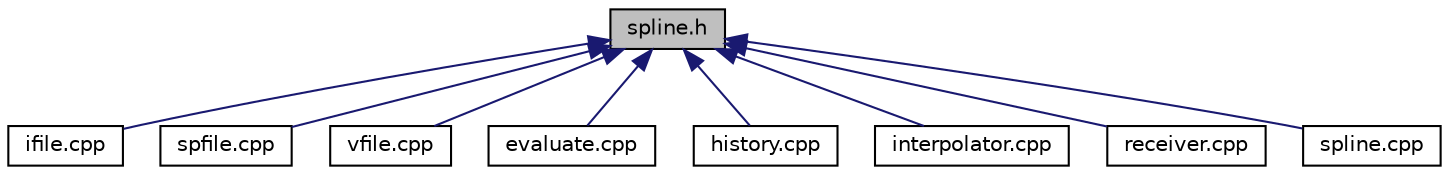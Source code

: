 digraph G
{
  edge [fontname="Helvetica",fontsize="10",labelfontname="Helvetica",labelfontsize="10"];
  node [fontname="Helvetica",fontsize="10",shape=record];
  Node1 [label="spline.h",height=0.2,width=0.4,color="black", fillcolor="grey75", style="filled" fontcolor="black"];
  Node1 -> Node2 [dir="back",color="midnightblue",fontsize="10",style="solid",fontname="Helvetica"];
  Node2 [label="ifile.cpp",height=0.2,width=0.4,color="black", fillcolor="white", style="filled",URL="$ifile_8cpp.html"];
  Node1 -> Node3 [dir="back",color="midnightblue",fontsize="10",style="solid",fontname="Helvetica"];
  Node3 [label="spfile.cpp",height=0.2,width=0.4,color="black", fillcolor="white", style="filled",URL="$spfile_8cpp.html"];
  Node1 -> Node4 [dir="back",color="midnightblue",fontsize="10",style="solid",fontname="Helvetica"];
  Node4 [label="vfile.cpp",height=0.2,width=0.4,color="black", fillcolor="white", style="filled",URL="$vfile_8cpp.html"];
  Node1 -> Node5 [dir="back",color="midnightblue",fontsize="10",style="solid",fontname="Helvetica"];
  Node5 [label="evaluate.cpp",height=0.2,width=0.4,color="black", fillcolor="white", style="filled",URL="$evaluate_8cpp.html"];
  Node1 -> Node6 [dir="back",color="midnightblue",fontsize="10",style="solid",fontname="Helvetica"];
  Node6 [label="history.cpp",height=0.2,width=0.4,color="black", fillcolor="white", style="filled",URL="$history_8cpp.html"];
  Node1 -> Node7 [dir="back",color="midnightblue",fontsize="10",style="solid",fontname="Helvetica"];
  Node7 [label="interpolator.cpp",height=0.2,width=0.4,color="black", fillcolor="white", style="filled",URL="$interpolator_8cpp.html"];
  Node1 -> Node8 [dir="back",color="midnightblue",fontsize="10",style="solid",fontname="Helvetica"];
  Node8 [label="receiver.cpp",height=0.2,width=0.4,color="black", fillcolor="white", style="filled",URL="$receiver_8cpp.html"];
  Node1 -> Node9 [dir="back",color="midnightblue",fontsize="10",style="solid",fontname="Helvetica"];
  Node9 [label="spline.cpp",height=0.2,width=0.4,color="black", fillcolor="white", style="filled",URL="$spline_8cpp.html"];
}
